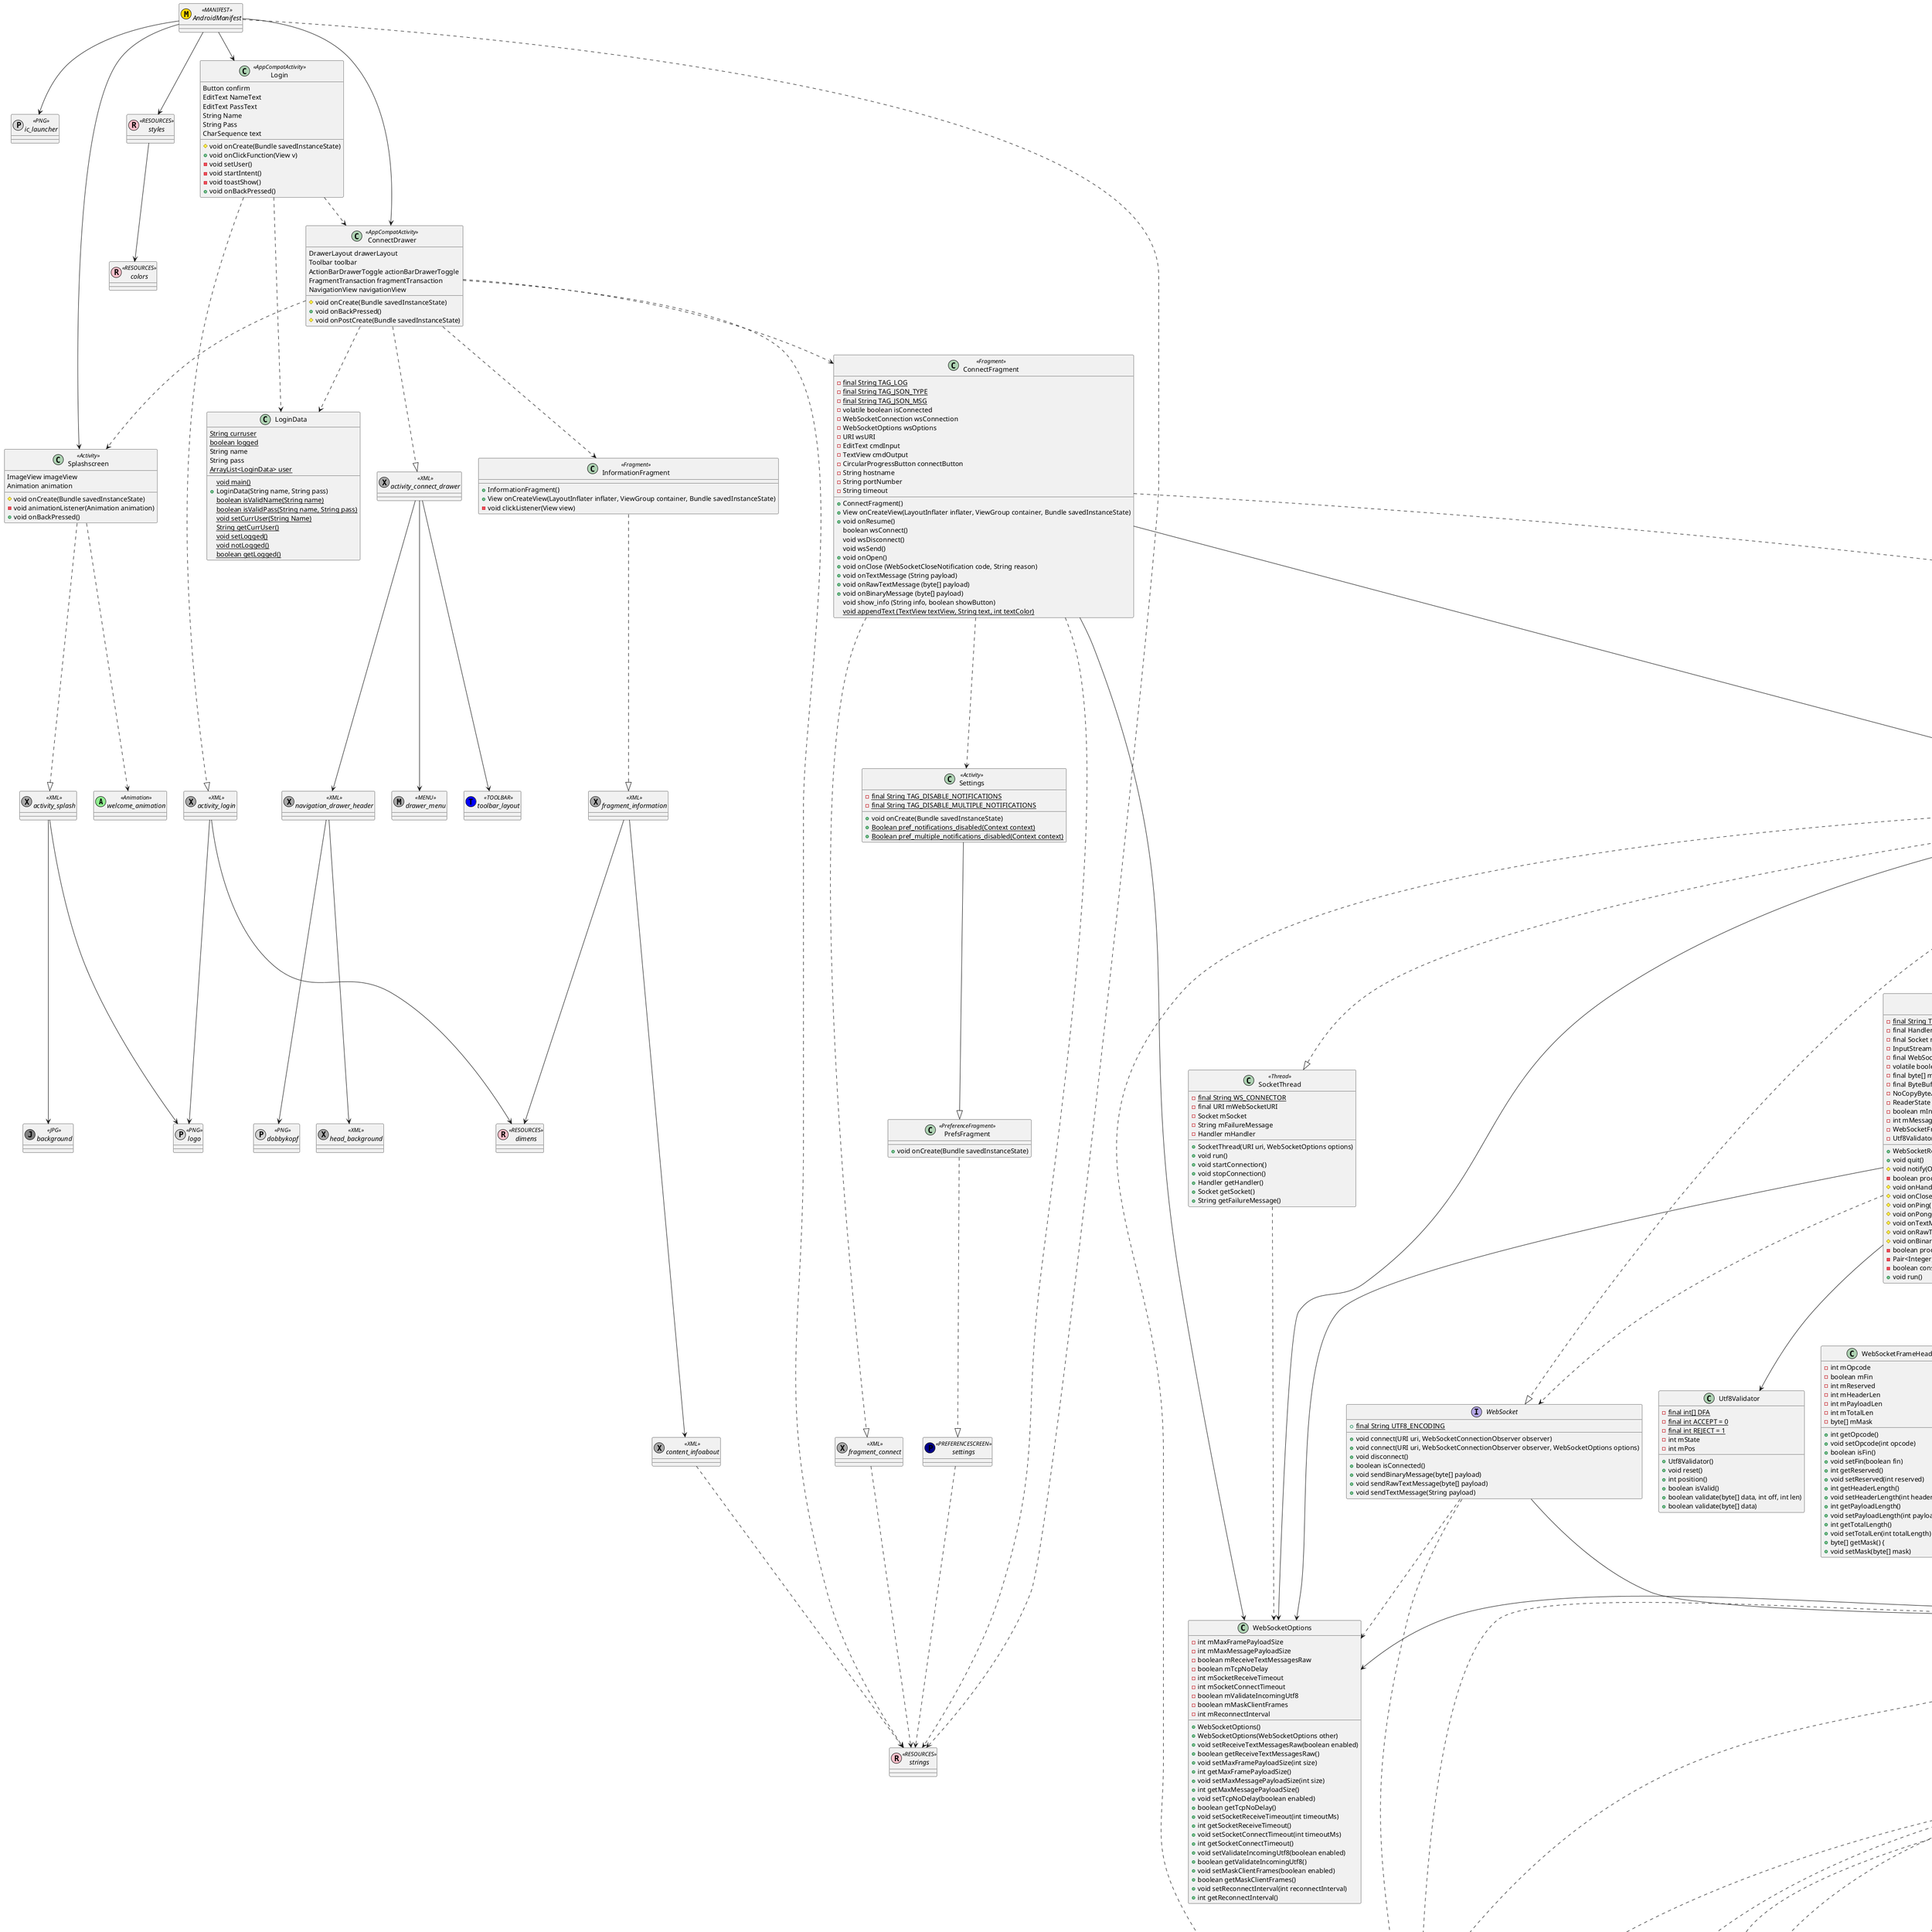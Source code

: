 @startuml


interface welcome_animation  << (A,lightgreen) Animation >>

interface background << (J,grey) JPG >>
interface dobbykopf << (P,lightgrey) PNG >>
interface logo << (P,lightgrey) PNG >>
interface ic_launcher << (P,lightgrey) PNG >>

interface drawer_menu << (M,darkgrey) MENU >>
interface toolbar_layout << (T,blue) TOOLBAR >>
interface settings << (P,darkblue) PREFERENCESCREEN >>
interface AndroidManifest << (M,gold) MANIFEST >>

interface colors << (R,pink) RESOURCES >>
interface dimens << (R,pink) RESOURCES >>
interface strings << (R,pink) RESOURCES >>
interface styles << (R,pink) RESOURCES >>

interface activity_connect_drawer << (X,darkgrey) XML >>
interface activity_login << (X,darkgrey) XML >>
interface activity_splash << (X,darkgrey) XML >>
interface content_infoabout << (X,darkgrey) XML >>
interface fragment_connect << (X,darkgrey) XML >>
interface fragment_information << (X,darkgrey) XML >>
interface head_background << (X,darkgrey) XML >>
interface navigation_drawer_header << (X,darkgrey) XML >>

styles --> colors

AndroidManifest --> ic_launcher
AndroidManifest ..> strings
AndroidManifest --> styles
AndroidManifest --> Splashscreen
AndroidManifest --> Login
AndroidManifest --> ConnectDrawer

activity_connect_drawer --> toolbar_layout
activity_connect_drawer --> navigation_drawer_header
activity_connect_drawer --> drawer_menu

activity_login --> logo
activity_login --> dimens
activity_splash --> logo
activity_splash --> background

content_infoabout ..> strings
fragment_connect ..> strings
settings ..> strings

fragment_information --> dimens
fragment_information --> content_infoabout

navigation_drawer_header --> dobbykopf
navigation_drawer_header --> head_background

class ConnectDrawer << AppCompatActivity >> {
DrawerLayout drawerLayout
Toolbar toolbar
ActionBarDrawerToggle actionBarDrawerToggle
FragmentTransaction fragmentTransaction
NavigationView navigationView

# void onCreate(Bundle savedInstanceState)
+ void onBackPressed()
# void onPostCreate(Bundle savedInstanceState)
}

ConnectDrawer ..|> activity_connect_drawer
ConnectDrawer ..> strings
ConnectDrawer ..> ConnectFragment
ConnectDrawer ..> LoginData
ConnectDrawer ..> Splashscreen
ConnectDrawer ..> InformationFragment

class ConnectFragment << Fragment >> {
- {static} final String TAG_LOG
- {static} final String TAG_JSON_TYPE
- {static} final String TAG_JSON_MSG
- volatile boolean isConnected
- WebSocketConnection wsConnection
- WebSocketOptions wsOptions
- URI wsURI
- EditText cmdInput
- TextView cmdOutput
- CircularProgressButton connectButton
- String hostname
- String portNumber
- String timeout

+ ConnectFragment()
+ View onCreateView(LayoutInflater inflater, ViewGroup container, Bundle savedInstanceState)
+ void onResume()
boolean wsConnect()
void wsDisconnect()
void wsSend()
+ void onOpen()
+ void onClose (WebSocketCloseNotification code, String reason)
+ void onTextMessage (String payload)
+ void onRawTextMessage (byte[] payload)
+ void onBinaryMessage (byte[] payload)
void show_info (String info, boolean showButton)
{static} void appendText (TextView textView, String text, int textColor)
}

ConnectFragment ..|> WebSocketConnectionObserver
ConnectFragment --> WebSocketConnection
ConnectFragment --> WebSocketOptions
ConnectFragment ..|> fragment_connect
ConnectFragment ..> strings
ConnectFragment ..> Settings

class InformationFragment << Fragment >> {
+ InformationFragment()
+ View onCreateView(LayoutInflater inflater, ViewGroup container, Bundle savedInstanceState)
- void clickListener(View view)
}

InformationFragment ..|> fragment_information

class Login << AppCompatActivity >> {
Button confirm
EditText NameText
EditText PassText
String Name
String Pass
CharSequence text

# void onCreate(Bundle savedInstanceState)
+ void onClickFunction(View v)
- void setUser()
- void startIntent()
- void toastShow()
+ void onBackPressed()
}

Login ..|> activity_login
Login ..> LoginData
Login ..> ConnectDrawer

class LoginData {
{static} String curruser
{static} boolean logged
String name
String pass
{static} ArrayList<LoginData> user

{static} void main()
+ LoginData(String name, String pass)
{static} boolean isValidName(String name)
{static} boolean isValidPass(String name, String pass)
{static} void setCurrUser(String Name)
{static} String getCurrUser()
{static} void setLogged()
{static} void notLogged()
{static} boolean getLogged()
}

class Settings << Activity >> {
- {static} final String TAG_DISABLE_NOTIFICATIONS
- {static} final String TAG_DISABLE_MULTIPLE_NOTIFICATIONS

+ void onCreate(Bundle savedInstanceState)
+ {static} Boolean pref_notifications_disabled(Context context)
+ {static} Boolean pref_multiple_notifications_disabled(Context context)
}
class PrefsFragment << PreferenceFragment >> {
+ void onCreate(Bundle savedInstanceState)
}

Settings --|> PrefsFragment
PrefsFragment ..|> settings

class Splashscreen << Activity >> {
ImageView imageView
Animation animation

# void onCreate(Bundle savedInstanceState)
- void animationListener(Animation animation)
+ void onBackPressed()
}

Splashscreen ..|> activity_splash
Splashscreen ..> welcome_animation

class NoCopyByteArrayOutputStream << ByteArrayOutputStream >> {
+ NoCopyByteArrayOutputStream()
+ NoCopyByteArrayOutputStream(int size)
+ InputStream getInputStream()
+ byte[] getByteArray()
}

class Utf8Validator {
- {static} final int[] DFA
- {static} final int ACCEPT = 0
- {static} final int REJECT = 1
- int mState
- int mPos

+ Utf8Validator()
+ void reset()
+ int position()
+ boolean isValid()
+ boolean validate(byte[] data, int off, int len)
+ boolean validate(byte[] data)
}

interface WebSocket {
+ {static} final String UTF8_ENCODING

+ void connect(URI uri, WebSocketConnectionObserver observer)
+ void connect(URI uri, WebSocketConnectionObserver observer, WebSocketOptions options)
+ void disconnect()
+ boolean isConnected()
+ void sendBinaryMessage(byte[] payload)
+ void sendRawTextMessage(byte[] payload)
+ void sendTextMessage(String payload)
}
interface WebSocketConnectionObserver {
+ void onOpen()
+ void onClose(WebSocketCloseNotification code, String reason)
+ void onTextMessage(String payload)
+ void onRawTextMessage(byte[] payload)
+ void onBinaryMessage(byte[] payload)
}
enum WebSocketCloseNotification {
NORMAL
CANNOT_CONNECT
CONNECTION_LOST
PROTOCOL_ERROR
INTERNAL_ERROR
SERVER_ERROR
RECONNECT
}

WebSocket --|> WebSocketConnectionObserver
WebSocket ..> WebSocketException
WebSocket ..> WebSocketOptions
WebSocketConnectionObserver --|> WebSocketCloseNotification

class WebSocketConnection {
- {static} final String TAG
- {static} final String WS_URI_SCHEME
- {static} final String WSS_URI_SCHEME
- {static} final String WS_WRITER
- {static} final String WS_READER
- final Handler mHandler
- WebSocketReader mWebSocketReader
- WebSocketWriter mWebSocketWriter
- Socket mSocket
- SocketThread mSocketThread
- URI mWebSocketURI
- String[] mWebSocketSubprotocols
- WeakReference<WebSocketConnectionObserver> mWebSocketConnectionObserver
- WebSocketOptions mWebSocketOptions
- boolean mPreviousConnection

+ WebSocketConnection()
+ void sendTextMessage(String payload)
+ void sendRawTextMessage(byte[] payload)
+ void sendBinaryMessage(byte[] payload)
+ boolean isConnected()
- void failConnection(WebSocketCloseNotification code, String reason)
+ void connect(URI webSocketURI, WebSocket.WebSocketConnectionObserver connectionObserver)
+ void connect(URI webSocketURI, WebSocket.WebSocketConnectionObserver connectionObserver, WebSocketOptions options)
+ void connect(URI webSocketURI, String[] subprotocols, WebSocket.WebSocketConnectionObserver connectionObserver, WebSocketOptions options)
+ void disconnect()
+ boolean reconnect()
- void connect()
# boolean scheduleReconnect()
- void onClose(WebSocketCloseNotification code, String reason)
# void processAppMessage(Object message)
# void createWriter()
# void createReader()
- void handleMessage(Message message)
}
class SocketThread << Thread >> {
- {static} final String WS_CONNECTOR
- final URI mWebSocketURI
- Socket mSocket
- String mFailureMessage
- Handler mHandler

+ SocketThread(URI uri, WebSocketOptions options)
+ void run()
+ void startConnection()
+ void stopConnection()
+ Handler getHandler()
+ Socket getSocket()
+ String getFailureMessage()
}
class ThreadHandler << Handler >> {
- final WeakReference<WebSocketConnection> mWebSocketConnection

+ void handleMessage(Message message)
}

WebSocketConnection ..|> WebSocket
WebSocketConnection --> WebSocketReader
WebSocketConnection --> WebSocketWriter
WebSocketConnection ..> WebSocketConnectionObserver
WebSocketConnection --> WebSocketOptions
WebSocketConnection ..> WebSocketCloseNotification
WebSocketConnection ..> WebSocketException
WebSocketConnection ..> Message
WebSocketConnection ..|> SocketThread
SocketThread ..> WebSocketOptions
WebSocketConnection ..|> ThreadHandler
ThreadHandler ..> WebSocketConnection

class WebSocketException << Exception >> {
- {static} final long serialVersionUID

+ WebSocketException(String message)
+ WebSocketException(String message, Throwable t)
}

class WebSocketFrameHeader {
- int mOpcode
- boolean mFin
- int mReserved
- int mHeaderLen
- int mPayloadLen
- int mTotalLen
- byte[] mMask

+ int getOpcode()
+ void setOpcode(int opcode)
+ boolean isFin()
+ void setFin(boolean fin)
+ int getReserved()
+ void setReserved(int reserved)
+ int getHeaderLength()
+ void setHeaderLength(int headerLength)
+ int getPayloadLength()
+ void setPayloadLength(int payloadLength)
+ int getTotalLength()
+ void setTotalLen(int totalLength)
+ byte[] getMask() {
+ void setMask(byte[] mask)
}

class WebSocketMessage {
}
class WebSocketCloseCode {
+ {static} final int NORMAL
+ {static} final int ENDPOINT_GOING_AWAY
+ {static} final int ENDPOINT_PROTOCOL_ERROR
+ {static} final int ENDPOINT_UNSUPPORTED_DATA_TYPE
+ {static} final int RESERVED
+ {static} final int RESERVED_NO_STATUS
+ {static} final int RESERVED_NO_CLOSING_HANDSHAKE
+ {static} final int ENDPOINT_BAD_DATA
+ {static} final int POLICY_VIOLATION
+ {static} final int MESSAGE_TOO_BIG
+ {static} final int ENDPOINT_NEEDS_EXTENSION
+ {static} final int UNEXPECTED_CONDITION
+ {static} final int RESERVED_TLS_REQUIRED
}
class Message
class Quit
class ClientHandshake {
- final URI mURI
- final URI mOrigin
- final String[] mSubprotocols

ClientHandshake(URI uri)
ClientHandshake(URI uri, URI origin, String[] subprotocols)
+ URI getURI()
+ URI getOrigin()
+ String[] getSubprotocols()
}
class ServerHandshake {
+ boolean mSuccess

+ ServerHandshake(boolean success)
}
class ConnectionLost
class ServerError {
+ int mStatusCode
+ String mStatusMessage

+ ServerError(int statusCode, String statusMessage)
}
class ProtocolViolation {
+ WebSocketException mException

+ ProtocolViolation(WebSocketException e)
}
class Error {
+ Exception mException

+ Error(Exception e)
}
class TextMessage {
+ String mPayload;

TextMessage(String payload)
}
class RawTextMessage {
+ byte[] mPayload

RawTextMessage(byte[] payload)
}
class BinaryMessage {
+ byte[] mPayload

BinaryMessage(byte[] payload)
}
class Close {
- int mCode
- String mReason

Close()
Close(int code)
Close(int code, String reason)
+ int getCode()
+ String getReason()
}
class Ping {
+ byte[] mPayload

Ping()
Ping(byte[] payload)
}
class Pong {
+ byte[] mPayload

Pong()
Pong(byte[] payload)
}

WebSocketMessage ..|> WebSocketCloseCode
WebSocketMessage ..|> Message
WebSocketMessage ..|> Quit
Quit --|> Message
WebSocketMessage ..|> ClientHandshake
ClientHandshake --|> Message
WebSocketMessage ..|> ServerHandshake
ServerHandshake --|> Message
WebSocketMessage ..|> ConnectionLost
ConnectionLost --|> Message
WebSocketMessage ..|> ServerError
ServerError --|> Message
WebSocketMessage ..|> ProtocolViolation
ProtocolViolation --|> Message
ProtocolViolation --> WebSocketException
WebSocketMessage ..|> Error
Error --|> Message
WebSocketMessage ..|> TextMessage
TextMessage --|> Message
WebSocketMessage ..|> RawTextMessage
RawTextMessage --|> Message
WebSocketMessage ..|> BinaryMessage
BinaryMessage --|> Message
WebSocketMessage ..|> Close
Close --|> Message
WebSocketMessage ..|> Ping
Ping --|> Message
WebSocketMessage ..|> Pong
Pong --|> Message

class WebSocketOptions {
- int mMaxFramePayloadSize
- int mMaxMessagePayloadSize
- boolean mReceiveTextMessagesRaw
- boolean mTcpNoDelay
- int mSocketReceiveTimeout
- int mSocketConnectTimeout
- boolean mValidateIncomingUtf8
- boolean mMaskClientFrames
- int mReconnectInterval

+ WebSocketOptions()
+ WebSocketOptions(WebSocketOptions other)
+ void setReceiveTextMessagesRaw(boolean enabled)
+ boolean getReceiveTextMessagesRaw()
+ void setMaxFramePayloadSize(int size)
+ int getMaxFramePayloadSize()
+ void setMaxMessagePayloadSize(int size)
+ int getMaxMessagePayloadSize()
+ void setTcpNoDelay(boolean enabled)
+ boolean getTcpNoDelay()
+ void setSocketReceiveTimeout(int timeoutMs)
+ int getSocketReceiveTimeout()
+ void setSocketConnectTimeout(int timeoutMs)
+ int getSocketConnectTimeout()
+ void setValidateIncomingUtf8(boolean enabled)
+ boolean getValidateIncomingUtf8()
+ void setMaskClientFrames(boolean enabled)
+ boolean getMaskClientFrames()
+ void setReconnectInterval(int reconnectInterval)
+ int getReconnectInterval()
}

class WebSocketReader << Thread >> {
- {static} final String TAG
- final Handler mWebSocketConnectionHandler
- final Socket mSocket
- InputStream mInputStream
- final WebSocketOptions mWebSocketOptions
- volatile boolean mStopped
- final byte[] mNetworkBuffer
- final ByteBuffer mApplicationBuffer
- NoCopyByteArrayOutputStream mMessagePayload
- ReaderState mState
- boolean mInsideMessage
- int mMessageOpcode
- WebSocketFrameHeader mFrameHeader
- Utf8Validator mUTF8Validator

+ WebSocketReader(Handler master, Socket socket, WebSocketOptions options, String threadName)
+ void quit()
# void notify(Object message)
- boolean processData()
# void onHandshake(boolean success)
# void onClose(int code, String reason)
# void onPing(byte[] payload)
# void onPong(byte[] payload)
# void onTextMessage(String payload)
# void onRawTextMessage(byte[] payload)
# void onBinaryMessage(byte[] payload)
- boolean processHandshake()
- Pair<Integer, String> parseHTTPStatus()
- boolean consumeData()
+ void run()
}
enum ReaderState {
STATE_CLOSED
STATE_CONNECTING
STATE_CLOSING
STATE_OPEN
}

WebSocketReader ..|> ReaderState
WebSocketReader --> WebSocketOptions
WebSocketReader --> WebSocketFrameHeader
WebSocketReader --> Utf8Validator
WebSocketReader --> NoCopyByteArrayOutputStream
WebSocketReader ..> Message
WebSocketReader ..> WebSocketException
WebSocketReader ..> WebSocketMessage
WebSocketReader ..> WebSocket

class WebSocketWriter << Thread >> {
- {static} final String TAG
- {static} final int WEB_SOCKETS_VERSION
- {static} final String CRLF
- final Random mRandom
- final Handler mWebSocketConnectionHandler
- final WebSocketOptions mWebSocketOptions
- final ByteBuffer mApplicationBuffer
- final Socket mSocket
- OutputStream mOutputStream
- Handler mHandler

+ WebSocketWriter(Handler master, Socket socket, WebSocketOptions options, String threadName)
+ void forward(Object message)
- void notify(Object message)
- String newHandshakeKey()
- byte[] newFrameMask()
- void sendClientHandshake(WebSocketMessage.ClientHandshake message)
- void sendClose(WebSocketMessage.Close message)
- void sendPing(WebSocketMessage.Ping message)
- void sendPong(WebSocketMessage.Pong message)
- void sendBinaryMessage(WebSocketMessage.BinaryMessage message)
- void sendTextMessage(WebSocketMessage.TextMessage message)
- void sendRawTextMessage(WebSocketMessage.RawTextMessage message)
# void sendFrame(int opcode, boolean fin, byte[] payload)
# void sendFrame(int opcode, boolean fin, byte[] payload, int offset, int length)
# void processMessage(Object msg)
+ void writeMessageToBuffer(Message message)
# void processAppMessage(Object msg)
+ void run()
}
class ThreadHandler << Handler >> {
- final WeakReference<WebSocketWriter> mWebSocketWriterReference

+ ThreadHandler(WebSocketWriter webSocketWriter)
+ void handleMessage(Message message)
}

WebSocketWriter --> WebSocketOptions
WebSocketWriter ..> Message
WebSocketWriter ..> ClientHandshake
WebSocketWriter ..> WebSocketException
WebSocketWriter ..> WebSocketMessage
WebSocketWriter --|> ThreadHandler
ThreadHandler ..> WebSocketWriter
ThreadHandler ..> Message

@enduml